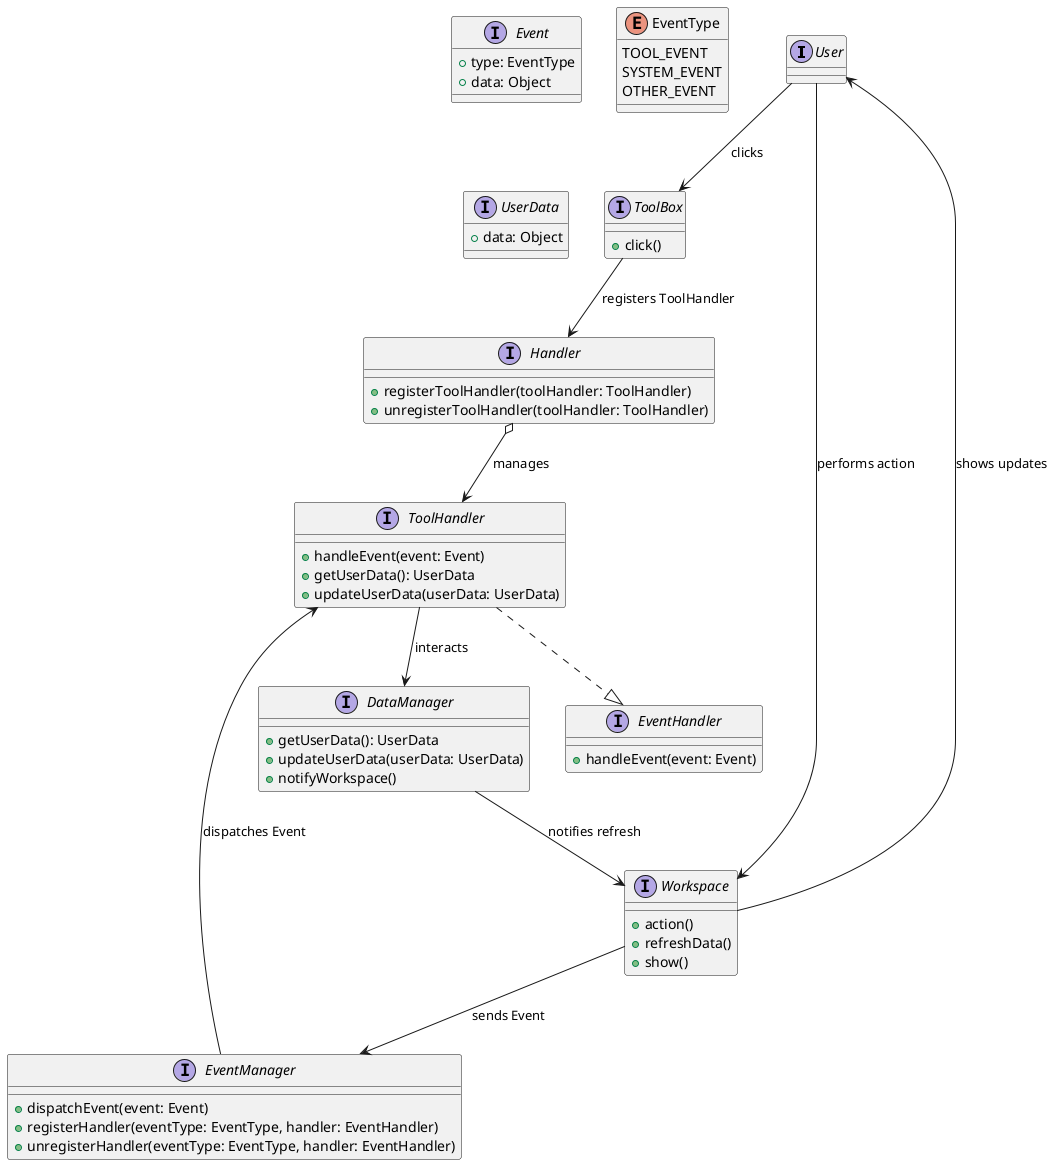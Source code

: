 @startuml System
' 定义类和接口

interface User {
}

interface ToolBox {
    + click()
}

interface Handler {
    + registerToolHandler(toolHandler: ToolHandler)
    + unregisterToolHandler(toolHandler: ToolHandler)
}

interface ToolHandler {
    + handleEvent(event: Event)
    + getUserData(): UserData
    + updateUserData(userData: UserData)
}

interface Workspace {
    + action()
    + refreshData()
    + show()
}

interface EventManager {
    + dispatchEvent(event: Event)
    + registerHandler(eventType: EventType, handler: EventHandler)
    + unregisterHandler(eventType: EventType, handler: EventHandler)
}

interface DataManager {
    + getUserData(): UserData
    + updateUserData(userData: UserData)
    + notifyWorkspace()
}

interface EventHandler {
    + handleEvent(event: Event)
}

interface Event {
    + type: EventType
    + data: Object
}

enum EventType {
    TOOL_EVENT
    SYSTEM_EVENT
    OTHER_EVENT
}

interface UserData {
    + data: Object
}

' 定义关系

User --> ToolBox : "clicks"
User --> Workspace : "performs action"
ToolBox --> Handler : "registers ToolHandler"
Handler o--> ToolHandler : "manages"
Workspace --> EventManager : "sends Event"
EventManager --> ToolHandler : "dispatches Event"
ToolHandler ..|> EventHandler
ToolHandler --> DataManager : "interacts"
DataManager --> Workspace : "notifies refresh"
Workspace --> User : "shows updates"

@enduml

